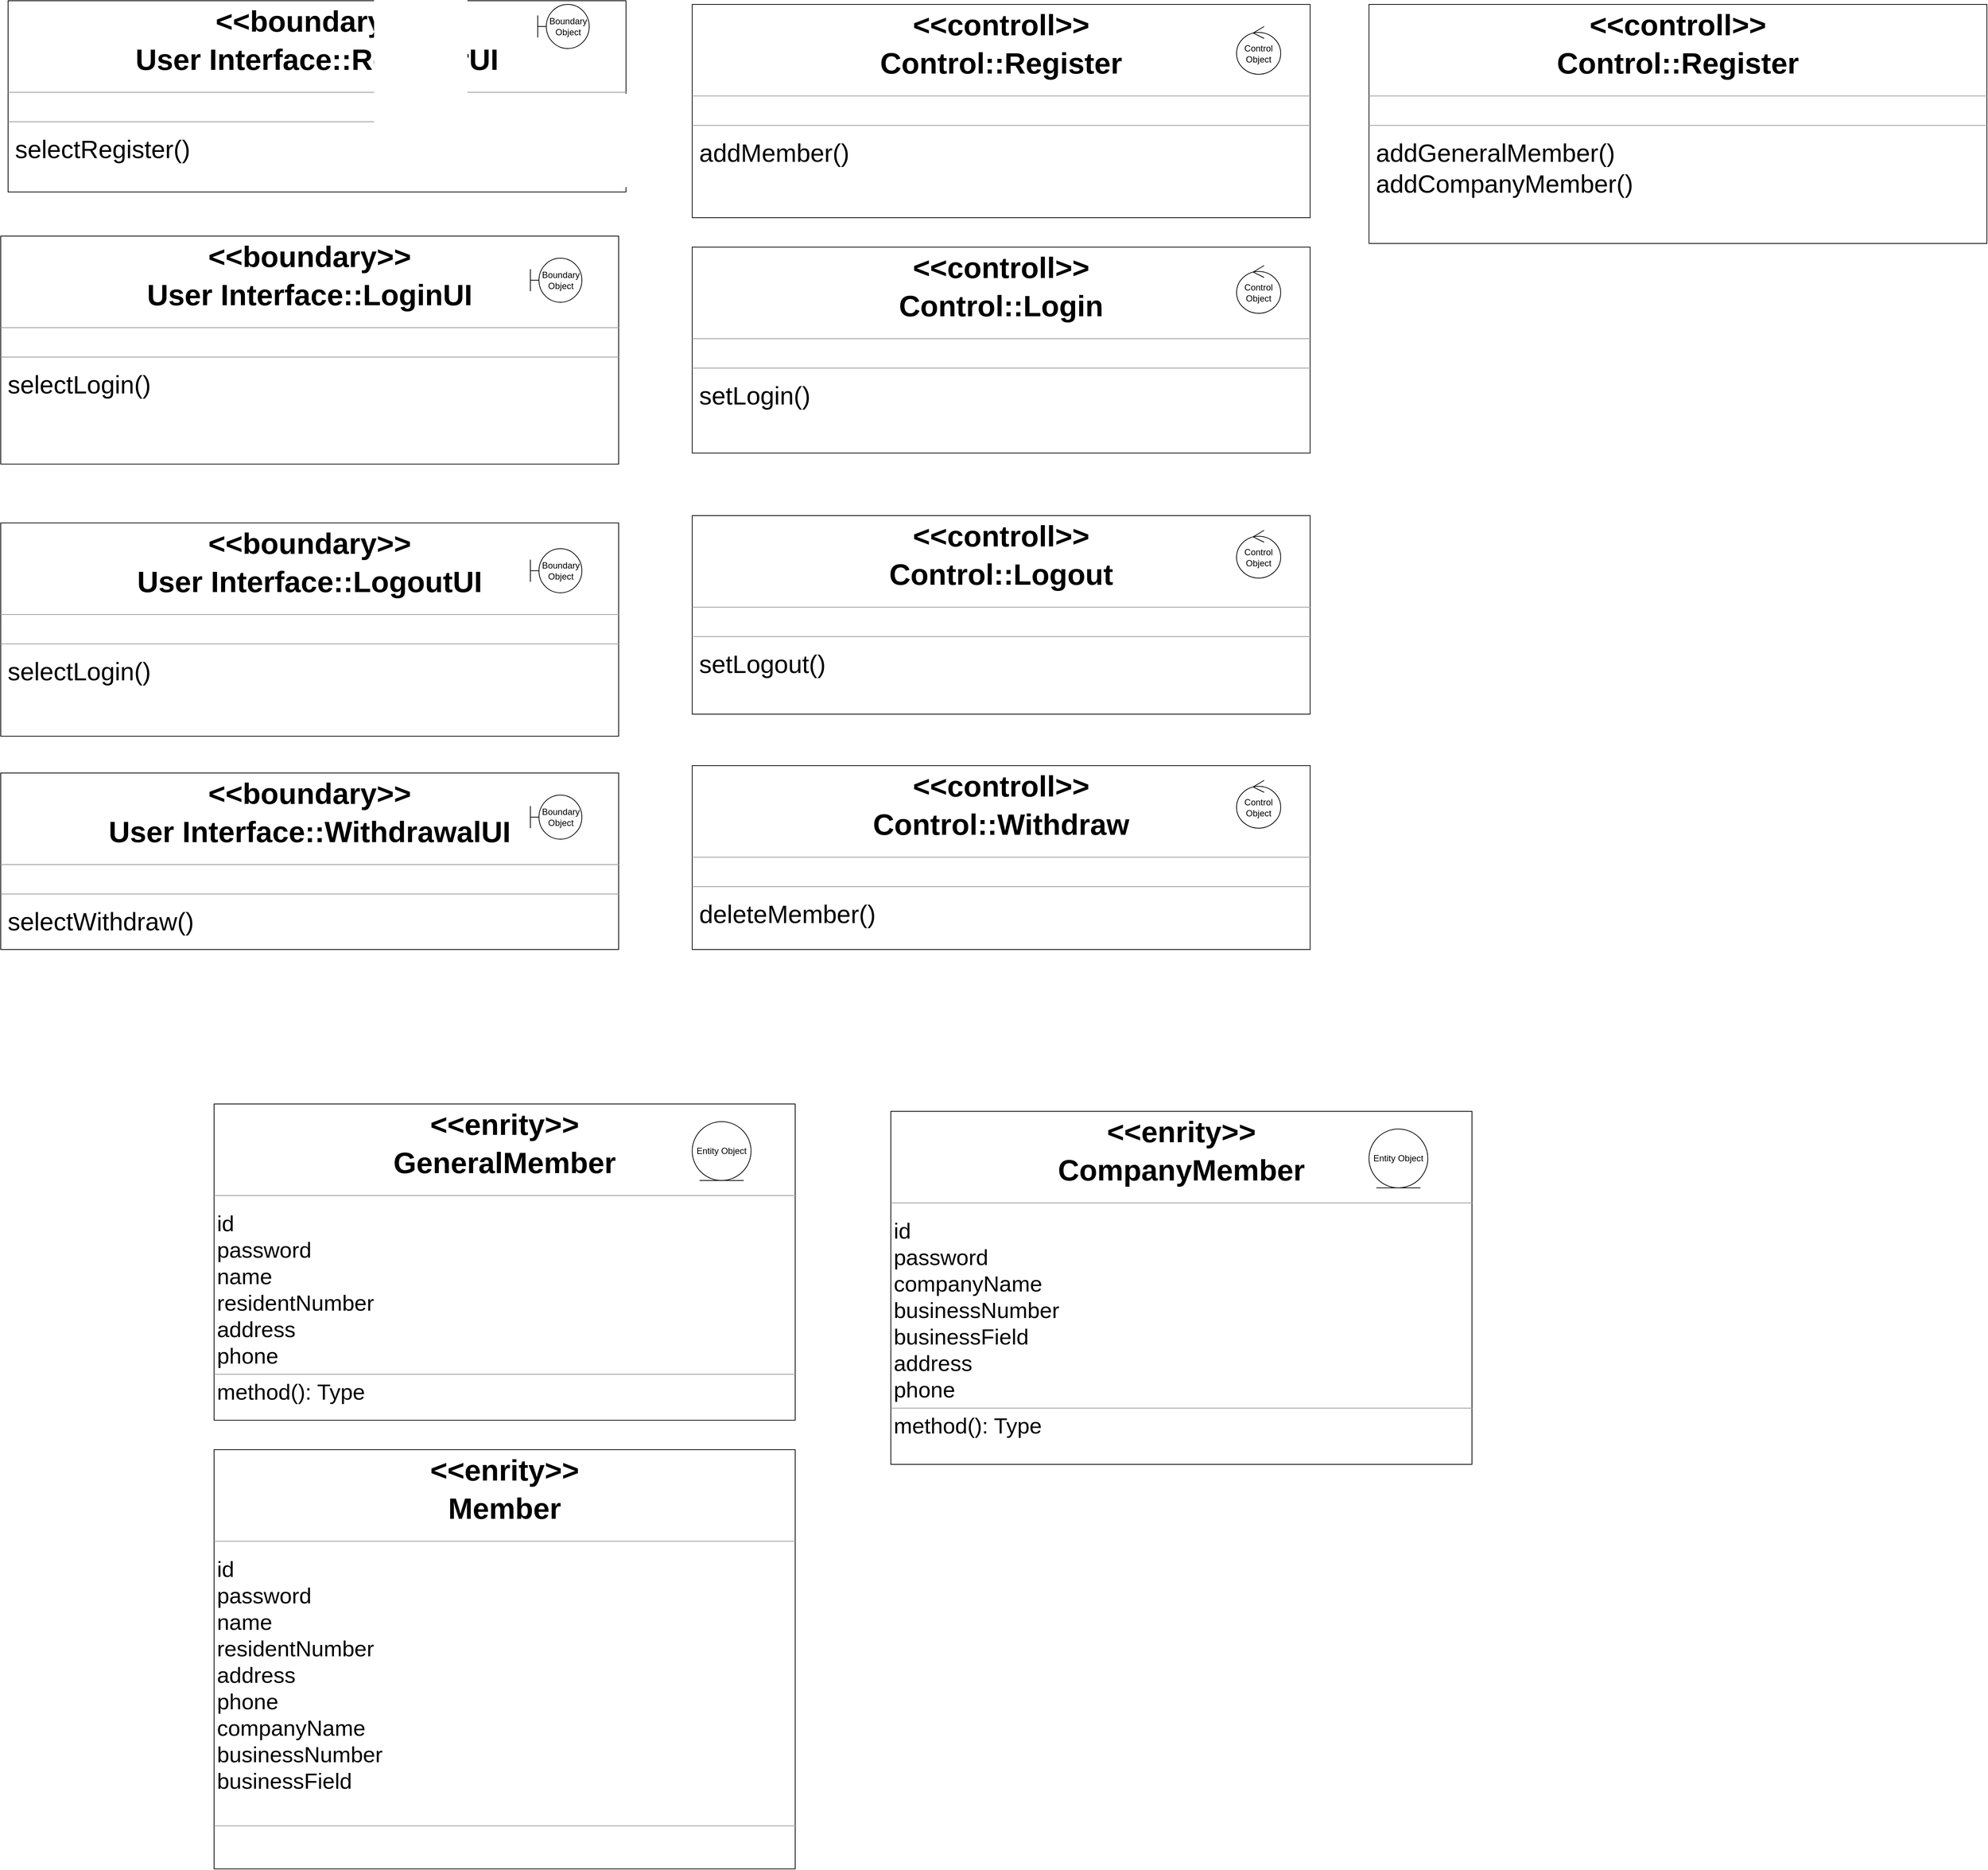 <mxfile version="21.1.2" type="device">
  <diagram id="C5RBs43oDa-KdzZeNtuy" name="Page-1">
    <mxGraphModel dx="1708" dy="3228" grid="1" gridSize="10" guides="1" tooltips="1" connect="1" arrows="1" fold="1" page="1" pageScale="1" pageWidth="827" pageHeight="1169" math="0" shadow="0">
      <root>
        <mxCell id="WIyWlLk6GJQsqaUBKTNV-0" />
        <mxCell id="WIyWlLk6GJQsqaUBKTNV-1" parent="WIyWlLk6GJQsqaUBKTNV-0" />
        <mxCell id="zLY65A-3yp_yhBFh5q0r-12" value="&lt;p style=&quot;margin: 4px 0px 0px; text-align: center; font-size: 40px;&quot;&gt;&lt;b style=&quot;&quot;&gt;&lt;font style=&quot;font-size: 40px;&quot;&gt;&amp;lt;&amp;lt;boundary&amp;gt;&amp;gt;&lt;/font&gt;&lt;/b&gt;&lt;/p&gt;&lt;p style=&quot;margin: 4px 0px 0px; text-align: center; font-size: 40px;&quot;&gt;&lt;b&gt;User Interface::RegisterUI&lt;/b&gt;&lt;/p&gt;&lt;hr style=&quot;font-size: 40px;&quot; size=&quot;1&quot;&gt;&lt;div style=&quot;height: 2px; font-size: 34px;&quot;&gt;&lt;/div&gt;&lt;hr style=&quot;font-size: 34px;&quot; size=&quot;1&quot;&gt;&lt;div style=&quot;height: 2px; font-size: 34px;&quot;&gt;&amp;nbsp;selectRegister()&lt;/div&gt;" style="verticalAlign=top;align=left;overflow=fill;fontSize=12;fontFamily=Helvetica;html=1;whiteSpace=wrap;" vertex="1" parent="WIyWlLk6GJQsqaUBKTNV-1">
          <mxGeometry x="160" y="150" width="840" height="260" as="geometry" />
        </mxCell>
        <mxCell id="zLY65A-3yp_yhBFh5q0r-13" value="Boundary Object" style="shape=umlBoundary;whiteSpace=wrap;html=1;" vertex="1" parent="WIyWlLk6GJQsqaUBKTNV-1">
          <mxGeometry x="880" y="155" width="70" height="60" as="geometry" />
        </mxCell>
        <mxCell id="zLY65A-3yp_yhBFh5q0r-14" value="&lt;p style=&quot;margin: 4px 0px 0px; text-align: center; font-size: 40px;&quot;&gt;&lt;b style=&quot;&quot;&gt;&lt;font style=&quot;font-size: 40px;&quot;&gt;&amp;lt;&amp;lt;boundary&amp;gt;&amp;gt;&lt;/font&gt;&lt;/b&gt;&lt;/p&gt;&lt;p style=&quot;margin: 4px 0px 0px; text-align: center; font-size: 40px;&quot;&gt;&lt;b style=&quot;&quot;&gt;&lt;font style=&quot;font-size: 40px;&quot;&gt;User Interface::LoginUI&lt;/font&gt;&lt;/b&gt;&lt;/p&gt;&lt;hr style=&quot;font-size: 40px;&quot; size=&quot;1&quot;&gt;&lt;div style=&quot;height: 2px; font-size: 34px;&quot;&gt;&lt;/div&gt;&lt;hr style=&quot;font-size: 34px;&quot; size=&quot;1&quot;&gt;&lt;div style=&quot;height: 2px; font-size: 34px;&quot;&gt;&amp;nbsp;selectLogin()&lt;/div&gt;" style="verticalAlign=top;align=left;overflow=fill;fontSize=12;fontFamily=Helvetica;html=1;whiteSpace=wrap;" vertex="1" parent="WIyWlLk6GJQsqaUBKTNV-1">
          <mxGeometry x="150" y="470" width="840" height="310" as="geometry" />
        </mxCell>
        <mxCell id="zLY65A-3yp_yhBFh5q0r-15" value="Boundary Object" style="shape=umlBoundary;whiteSpace=wrap;html=1;" vertex="1" parent="WIyWlLk6GJQsqaUBKTNV-1">
          <mxGeometry x="870" y="500" width="70" height="60" as="geometry" />
        </mxCell>
        <mxCell id="zLY65A-3yp_yhBFh5q0r-16" value="&lt;p style=&quot;margin: 4px 0px 0px; text-align: center; font-size: 40px;&quot;&gt;&lt;b style=&quot;&quot;&gt;&lt;font style=&quot;font-size: 40px;&quot;&gt;&amp;lt;&amp;lt;boundary&amp;gt;&amp;gt;&lt;/font&gt;&lt;/b&gt;&lt;/p&gt;&lt;p style=&quot;margin: 4px 0px 0px; text-align: center; font-size: 40px;&quot;&gt;&lt;b style=&quot;&quot;&gt;&lt;font style=&quot;font-size: 40px;&quot;&gt;User Interface::LogoutUI&lt;/font&gt;&lt;/b&gt;&lt;/p&gt;&lt;hr style=&quot;font-size: 40px;&quot; size=&quot;1&quot;&gt;&lt;div style=&quot;height: 2px; font-size: 34px;&quot;&gt;&lt;/div&gt;&lt;hr style=&quot;font-size: 34px;&quot; size=&quot;1&quot;&gt;&lt;div style=&quot;height: 2px; font-size: 34px;&quot;&gt;&amp;nbsp;selectLogin()&lt;/div&gt;" style="verticalAlign=top;align=left;overflow=fill;fontSize=12;fontFamily=Helvetica;html=1;whiteSpace=wrap;" vertex="1" parent="WIyWlLk6GJQsqaUBKTNV-1">
          <mxGeometry x="150" y="860" width="840" height="290" as="geometry" />
        </mxCell>
        <mxCell id="zLY65A-3yp_yhBFh5q0r-17" value="Boundary Object" style="shape=umlBoundary;whiteSpace=wrap;html=1;" vertex="1" parent="WIyWlLk6GJQsqaUBKTNV-1">
          <mxGeometry x="870" y="895" width="70" height="60" as="geometry" />
        </mxCell>
        <mxCell id="zLY65A-3yp_yhBFh5q0r-18" value="&lt;p style=&quot;margin: 4px 0px 0px; text-align: center; font-size: 40px;&quot;&gt;&lt;b style=&quot;&quot;&gt;&lt;font style=&quot;font-size: 40px;&quot;&gt;&amp;lt;&amp;lt;boundary&amp;gt;&amp;gt;&lt;/font&gt;&lt;/b&gt;&lt;/p&gt;&lt;p style=&quot;margin: 4px 0px 0px; text-align: center; font-size: 40px;&quot;&gt;&lt;b style=&quot;&quot;&gt;&lt;font style=&quot;font-size: 40px;&quot;&gt;User Interface::WithdrawalUI&lt;/font&gt;&lt;/b&gt;&lt;/p&gt;&lt;hr style=&quot;font-size: 40px;&quot; size=&quot;1&quot;&gt;&lt;div style=&quot;height: 2px; font-size: 34px;&quot;&gt;&lt;br&gt;&lt;/div&gt;&lt;hr style=&quot;font-size: 34px;&quot; size=&quot;1&quot;&gt;&lt;div style=&quot;height: 2px; font-size: 34px;&quot;&gt;&amp;nbsp;selectWithdraw()&lt;/div&gt;" style="verticalAlign=top;align=left;overflow=fill;fontSize=12;fontFamily=Helvetica;html=1;whiteSpace=wrap;" vertex="1" parent="WIyWlLk6GJQsqaUBKTNV-1">
          <mxGeometry x="150" y="1200" width="840" height="240" as="geometry" />
        </mxCell>
        <mxCell id="zLY65A-3yp_yhBFh5q0r-19" value="Boundary Object" style="shape=umlBoundary;whiteSpace=wrap;html=1;" vertex="1" parent="WIyWlLk6GJQsqaUBKTNV-1">
          <mxGeometry x="870" y="1230" width="70" height="60" as="geometry" />
        </mxCell>
        <mxCell id="zLY65A-3yp_yhBFh5q0r-20" value="&lt;p style=&quot;margin: 4px 0px 0px; text-align: center; font-size: 40px;&quot;&gt;&lt;b style=&quot;&quot;&gt;&lt;font style=&quot;font-size: 40px;&quot;&gt;&amp;lt;&amp;lt;controll&amp;gt;&amp;gt;&lt;/font&gt;&lt;/b&gt;&lt;/p&gt;&lt;p style=&quot;margin: 4px 0px 0px; text-align: center; font-size: 40px;&quot;&gt;&lt;b style=&quot;&quot;&gt;&lt;font style=&quot;font-size: 40px;&quot;&gt;Control::Register&lt;/font&gt;&lt;/b&gt;&lt;/p&gt;&lt;hr style=&quot;font-size: 40px;&quot; size=&quot;1&quot;&gt;&lt;div style=&quot;height: 2px; font-size: 34px;&quot;&gt;&lt;/div&gt;&lt;hr style=&quot;font-size: 34px;&quot; size=&quot;1&quot;&gt;&lt;div style=&quot;height: 2px; font-size: 34px;&quot;&gt;&amp;nbsp;addMember()&lt;/div&gt;" style="verticalAlign=top;align=left;overflow=fill;fontSize=12;fontFamily=Helvetica;html=1;whiteSpace=wrap;" vertex="1" parent="WIyWlLk6GJQsqaUBKTNV-1">
          <mxGeometry x="1090" y="155" width="840" height="290" as="geometry" />
        </mxCell>
        <mxCell id="zLY65A-3yp_yhBFh5q0r-22" value="Control Object" style="ellipse;shape=umlControl;whiteSpace=wrap;html=1;" vertex="1" parent="WIyWlLk6GJQsqaUBKTNV-1">
          <mxGeometry x="1830" y="185" width="60" height="65" as="geometry" />
        </mxCell>
        <mxCell id="zLY65A-3yp_yhBFh5q0r-23" value="&lt;p style=&quot;margin: 4px 0px 0px; text-align: center; font-size: 40px;&quot;&gt;&lt;b style=&quot;&quot;&gt;&lt;font style=&quot;font-size: 40px;&quot;&gt;&amp;lt;&amp;lt;controll&amp;gt;&amp;gt;&lt;/font&gt;&lt;/b&gt;&lt;/p&gt;&lt;p style=&quot;margin: 4px 0px 0px; text-align: center; font-size: 40px;&quot;&gt;&lt;b style=&quot;&quot;&gt;&lt;font style=&quot;font-size: 40px;&quot;&gt;Control::Login&lt;/font&gt;&lt;/b&gt;&lt;/p&gt;&lt;hr style=&quot;font-size: 40px;&quot; size=&quot;1&quot;&gt;&lt;div style=&quot;height: 2px; font-size: 34px;&quot;&gt;&lt;/div&gt;&lt;hr style=&quot;font-size: 34px;&quot; size=&quot;1&quot;&gt;&lt;div style=&quot;height: 2px; font-size: 34px;&quot;&gt;&amp;nbsp;setLogin()&lt;/div&gt;" style="verticalAlign=top;align=left;overflow=fill;fontSize=12;fontFamily=Helvetica;html=1;whiteSpace=wrap;" vertex="1" parent="WIyWlLk6GJQsqaUBKTNV-1">
          <mxGeometry x="1090" y="485" width="840" height="280" as="geometry" />
        </mxCell>
        <mxCell id="zLY65A-3yp_yhBFh5q0r-24" value="Control Object" style="ellipse;shape=umlControl;whiteSpace=wrap;html=1;" vertex="1" parent="WIyWlLk6GJQsqaUBKTNV-1">
          <mxGeometry x="1830" y="510" width="60" height="65" as="geometry" />
        </mxCell>
        <mxCell id="zLY65A-3yp_yhBFh5q0r-25" value="&lt;p style=&quot;margin: 4px 0px 0px; text-align: center; font-size: 40px;&quot;&gt;&lt;b style=&quot;&quot;&gt;&lt;font style=&quot;font-size: 40px;&quot;&gt;&amp;lt;&amp;lt;controll&amp;gt;&amp;gt;&lt;/font&gt;&lt;/b&gt;&lt;/p&gt;&lt;p style=&quot;margin: 4px 0px 0px; text-align: center; font-size: 40px;&quot;&gt;&lt;b style=&quot;&quot;&gt;&lt;font style=&quot;font-size: 40px;&quot;&gt;Control::Logout&lt;/font&gt;&lt;/b&gt;&lt;/p&gt;&lt;hr style=&quot;font-size: 40px;&quot; size=&quot;1&quot;&gt;&lt;div style=&quot;height: 2px; font-size: 34px;&quot;&gt;&lt;/div&gt;&lt;hr style=&quot;font-size: 34px;&quot; size=&quot;1&quot;&gt;&lt;div style=&quot;height: 2px; font-size: 34px;&quot;&gt;&amp;nbsp;setLogout()&lt;/div&gt;" style="verticalAlign=top;align=left;overflow=fill;fontSize=12;fontFamily=Helvetica;html=1;whiteSpace=wrap;" vertex="1" parent="WIyWlLk6GJQsqaUBKTNV-1">
          <mxGeometry x="1090" y="850" width="840" height="270" as="geometry" />
        </mxCell>
        <mxCell id="zLY65A-3yp_yhBFh5q0r-26" value="Control Object" style="ellipse;shape=umlControl;whiteSpace=wrap;html=1;" vertex="1" parent="WIyWlLk6GJQsqaUBKTNV-1">
          <mxGeometry x="1830" y="870" width="60" height="65" as="geometry" />
        </mxCell>
        <mxCell id="zLY65A-3yp_yhBFh5q0r-27" value="&lt;p style=&quot;margin: 4px 0px 0px; text-align: center; font-size: 40px;&quot;&gt;&lt;b style=&quot;&quot;&gt;&lt;font style=&quot;font-size: 40px;&quot;&gt;&amp;lt;&amp;lt;controll&amp;gt;&amp;gt;&lt;/font&gt;&lt;/b&gt;&lt;/p&gt;&lt;p style=&quot;margin: 4px 0px 0px; text-align: center; font-size: 40px;&quot;&gt;&lt;b style=&quot;&quot;&gt;&lt;font style=&quot;font-size: 40px;&quot;&gt;Control::Withdraw&lt;/font&gt;&lt;/b&gt;&lt;/p&gt;&lt;hr style=&quot;font-size: 40px;&quot; size=&quot;1&quot;&gt;&lt;div style=&quot;height: 2px; font-size: 34px;&quot;&gt;&lt;/div&gt;&lt;hr style=&quot;font-size: 34px;&quot; size=&quot;1&quot;&gt;&lt;div style=&quot;height: 2px; font-size: 34px;&quot;&gt;&amp;nbsp;deleteMember()&lt;/div&gt;" style="verticalAlign=top;align=left;overflow=fill;fontSize=12;fontFamily=Helvetica;html=1;whiteSpace=wrap;" vertex="1" parent="WIyWlLk6GJQsqaUBKTNV-1">
          <mxGeometry x="1090" y="1190" width="840" height="250" as="geometry" />
        </mxCell>
        <mxCell id="zLY65A-3yp_yhBFh5q0r-28" value="Control Object" style="ellipse;shape=umlControl;whiteSpace=wrap;html=1;" vertex="1" parent="WIyWlLk6GJQsqaUBKTNV-1">
          <mxGeometry x="1830" y="1210" width="60" height="65" as="geometry" />
        </mxCell>
        <mxCell id="zLY65A-3yp_yhBFh5q0r-34" value="&lt;p style=&quot;margin: 4px 0px 0px; text-align: center; font-size: 40px;&quot;&gt;&lt;b style=&quot;&quot;&gt;&lt;font style=&quot;font-size: 40px;&quot;&gt;&amp;lt;&amp;lt;enrity&amp;gt;&amp;gt;&lt;/font&gt;&lt;/b&gt;&lt;/p&gt;&lt;p style=&quot;margin: 4px 0px 0px; text-align: center; font-size: 40px;&quot;&gt;&lt;b style=&quot;&quot;&gt;&lt;font style=&quot;font-size: 40px;&quot;&gt;GeneralMember&lt;/font&gt;&lt;/b&gt;&lt;/p&gt;&lt;hr style=&quot;font-size: 40px;&quot; size=&quot;1&quot;&gt;&lt;p style=&quot;margin:0px;margin-left:4px;&quot;&gt;&lt;span style=&quot;font-size: 30px;&quot;&gt;id&lt;/span&gt;&lt;/p&gt;&lt;p style=&quot;margin:0px;margin-left:4px;&quot;&gt;&lt;span style=&quot;font-size: 30px;&quot;&gt;password&lt;/span&gt;&lt;/p&gt;&lt;p style=&quot;margin:0px;margin-left:4px;&quot;&gt;&lt;span style=&quot;font-size: 30px;&quot;&gt;name&lt;/span&gt;&lt;/p&gt;&lt;p style=&quot;margin:0px;margin-left:4px;&quot;&gt;&lt;span style=&quot;font-size: 30px;&quot;&gt;residentNumber&lt;/span&gt;&lt;/p&gt;&lt;p style=&quot;margin:0px;margin-left:4px;&quot;&gt;&lt;span style=&quot;font-size: 30px;&quot;&gt;address&lt;/span&gt;&lt;/p&gt;&lt;p style=&quot;margin:0px;margin-left:4px;&quot;&gt;&lt;span style=&quot;font-size: 30px;&quot;&gt;phone&lt;/span&gt;&lt;/p&gt;&lt;hr size=&quot;1&quot;&gt;&lt;p style=&quot;margin:0px;margin-left:4px;&quot;&gt;&lt;font style=&quot;font-size: 30px;&quot;&gt;method(): Type&lt;/font&gt;&lt;/p&gt;" style="verticalAlign=top;align=left;overflow=fill;fontSize=12;fontFamily=Helvetica;html=1;whiteSpace=wrap;" vertex="1" parent="WIyWlLk6GJQsqaUBKTNV-1">
          <mxGeometry x="440" y="1650" width="790" height="430" as="geometry" />
        </mxCell>
        <mxCell id="zLY65A-3yp_yhBFh5q0r-37" value="Entity Object" style="ellipse;shape=umlEntity;whiteSpace=wrap;html=1;" vertex="1" parent="WIyWlLk6GJQsqaUBKTNV-1">
          <mxGeometry x="1090" y="1674" width="80" height="80" as="geometry" />
        </mxCell>
        <mxCell id="zLY65A-3yp_yhBFh5q0r-38" value="&lt;p style=&quot;margin: 4px 0px 0px; text-align: center; font-size: 40px;&quot;&gt;&lt;b style=&quot;&quot;&gt;&lt;font style=&quot;font-size: 40px;&quot;&gt;&amp;lt;&amp;lt;enrity&amp;gt;&amp;gt;&lt;/font&gt;&lt;/b&gt;&lt;/p&gt;&lt;p style=&quot;margin: 4px 0px 0px; text-align: center; font-size: 40px;&quot;&gt;&lt;b style=&quot;&quot;&gt;&lt;font style=&quot;font-size: 40px;&quot;&gt;CompanyMember&lt;/font&gt;&lt;/b&gt;&lt;/p&gt;&lt;hr style=&quot;font-size: 40px;&quot; size=&quot;1&quot;&gt;&lt;p style=&quot;margin:0px;margin-left:4px;&quot;&gt;&lt;span style=&quot;font-size: 30px;&quot;&gt;id&lt;/span&gt;&lt;/p&gt;&lt;p style=&quot;margin:0px;margin-left:4px;&quot;&gt;&lt;span style=&quot;font-size: 30px;&quot;&gt;password&lt;/span&gt;&lt;/p&gt;&lt;p style=&quot;margin:0px;margin-left:4px;&quot;&gt;&lt;span style=&quot;font-size: 30px;&quot;&gt;companyName&lt;/span&gt;&lt;/p&gt;&lt;p style=&quot;margin:0px;margin-left:4px;&quot;&gt;&lt;span style=&quot;font-size: 30px;&quot;&gt;businessNumber&lt;/span&gt;&lt;/p&gt;&lt;p style=&quot;margin:0px;margin-left:4px;&quot;&gt;&lt;span style=&quot;font-size: 30px;&quot;&gt;businessField&lt;/span&gt;&lt;/p&gt;&lt;p style=&quot;margin:0px;margin-left:4px;&quot;&gt;&lt;span style=&quot;font-size: 30px;&quot;&gt;address&lt;/span&gt;&lt;/p&gt;&lt;p style=&quot;margin:0px;margin-left:4px;&quot;&gt;&lt;span style=&quot;font-size: 30px;&quot;&gt;phone&lt;/span&gt;&lt;/p&gt;&lt;hr size=&quot;1&quot;&gt;&lt;p style=&quot;margin:0px;margin-left:4px;&quot;&gt;&lt;font style=&quot;font-size: 30px;&quot;&gt;method(): Type&lt;/font&gt;&lt;/p&gt;" style="verticalAlign=top;align=left;overflow=fill;fontSize=12;fontFamily=Helvetica;html=1;whiteSpace=wrap;" vertex="1" parent="WIyWlLk6GJQsqaUBKTNV-1">
          <mxGeometry x="1360" y="1660" width="790" height="480" as="geometry" />
        </mxCell>
        <mxCell id="zLY65A-3yp_yhBFh5q0r-39" value="Entity Object" style="ellipse;shape=umlEntity;whiteSpace=wrap;html=1;" vertex="1" parent="WIyWlLk6GJQsqaUBKTNV-1">
          <mxGeometry x="2010" y="1684" width="80" height="80" as="geometry" />
        </mxCell>
        <mxCell id="zLY65A-3yp_yhBFh5q0r-40" value="&lt;p style=&quot;margin: 4px 0px 0px; text-align: center; font-size: 40px;&quot;&gt;&lt;b style=&quot;&quot;&gt;&lt;font style=&quot;font-size: 40px;&quot;&gt;&amp;lt;&amp;lt;enrity&amp;gt;&amp;gt;&lt;/font&gt;&lt;/b&gt;&lt;/p&gt;&lt;p style=&quot;margin: 4px 0px 0px; text-align: center; font-size: 40px;&quot;&gt;&lt;b style=&quot;&quot;&gt;&lt;font style=&quot;font-size: 40px;&quot;&gt;Member&lt;/font&gt;&lt;/b&gt;&lt;/p&gt;&lt;hr style=&quot;font-size: 40px;&quot; size=&quot;1&quot;&gt;&lt;p style=&quot;margin:0px;margin-left:4px;&quot;&gt;&lt;span style=&quot;font-size: 30px;&quot;&gt;id&lt;/span&gt;&lt;/p&gt;&lt;p style=&quot;margin:0px;margin-left:4px;&quot;&gt;&lt;span style=&quot;font-size: 30px;&quot;&gt;password&lt;/span&gt;&lt;/p&gt;&lt;p style=&quot;margin:0px;margin-left:4px;&quot;&gt;&lt;span style=&quot;font-size: 30px;&quot;&gt;name&lt;/span&gt;&lt;/p&gt;&lt;p style=&quot;margin:0px;margin-left:4px;&quot;&gt;&lt;span style=&quot;font-size: 30px;&quot;&gt;residentNumber&lt;/span&gt;&lt;/p&gt;&lt;p style=&quot;margin:0px;margin-left:4px;&quot;&gt;&lt;span style=&quot;font-size: 30px;&quot;&gt;address&lt;/span&gt;&lt;/p&gt;&lt;p style=&quot;margin:0px;margin-left:4px;&quot;&gt;&lt;span style=&quot;font-size: 30px;&quot;&gt;phone&lt;/span&gt;&lt;/p&gt;&lt;p style=&quot;margin:0px;margin-left:4px;&quot;&gt;&lt;span style=&quot;font-size: 30px;&quot;&gt;companyName&lt;/span&gt;&lt;/p&gt;&lt;p style=&quot;margin:0px;margin-left:4px;&quot;&gt;&lt;span style=&quot;font-size: 30px;&quot;&gt;businessNumber&lt;/span&gt;&lt;/p&gt;&lt;p style=&quot;margin:0px;margin-left:4px;&quot;&gt;&lt;span style=&quot;font-size: 30px;&quot;&gt;businessField&lt;/span&gt;&lt;/p&gt;&lt;p style=&quot;margin:0px;margin-left:4px;&quot;&gt;&lt;span style=&quot;font-size: 30px;&quot;&gt;&lt;br&gt;&lt;/span&gt;&lt;/p&gt;&lt;hr size=&quot;1&quot;&gt;&lt;p style=&quot;margin:0px;margin-left:4px;&quot;&gt;&lt;br&gt;&lt;/p&gt;" style="verticalAlign=top;align=left;overflow=fill;fontSize=12;fontFamily=Helvetica;html=1;whiteSpace=wrap;" vertex="1" parent="WIyWlLk6GJQsqaUBKTNV-1">
          <mxGeometry x="440" y="2120" width="790" height="570" as="geometry" />
        </mxCell>
        <mxCell id="zLY65A-3yp_yhBFh5q0r-41" value="&lt;p style=&quot;margin: 4px 0px 0px; text-align: center; font-size: 40px;&quot;&gt;&lt;b style=&quot;&quot;&gt;&lt;font style=&quot;font-size: 40px;&quot;&gt;&amp;lt;&amp;lt;controll&amp;gt;&amp;gt;&lt;/font&gt;&lt;/b&gt;&lt;/p&gt;&lt;p style=&quot;margin: 4px 0px 0px; text-align: center; font-size: 40px;&quot;&gt;&lt;b style=&quot;&quot;&gt;&lt;font style=&quot;font-size: 40px;&quot;&gt;Control::Register&lt;/font&gt;&lt;/b&gt;&lt;/p&gt;&lt;hr style=&quot;font-size: 40px;&quot; size=&quot;1&quot;&gt;&lt;div style=&quot;height: 2px; font-size: 34px;&quot;&gt;&lt;/div&gt;&lt;hr style=&quot;font-size: 34px;&quot; size=&quot;1&quot;&gt;&lt;div style=&quot;height: 2px; font-size: 34px;&quot;&gt;&amp;nbsp;addGeneralMember()&lt;/div&gt;&lt;div style=&quot;height: 2px; font-size: 34px;&quot;&gt;&lt;br&gt;&lt;/div&gt;&lt;div style=&quot;height: 2px; font-size: 34px;&quot;&gt;&lt;br&gt;&lt;/div&gt;&lt;div style=&quot;height: 2px; font-size: 34px;&quot;&gt;&lt;br&gt;&lt;/div&gt;&lt;div style=&quot;height: 2px; font-size: 34px;&quot;&gt;&lt;br&gt;&lt;/div&gt;&lt;div style=&quot;height: 2px; font-size: 34px;&quot;&gt;&lt;br&gt;&lt;/div&gt;&lt;div style=&quot;height: 2px; font-size: 34px;&quot;&gt;&lt;br&gt;&lt;/div&gt;&lt;div style=&quot;height: 2px; font-size: 34px;&quot;&gt;&lt;br&gt;&lt;/div&gt;&lt;div style=&quot;height: 2px; font-size: 34px;&quot;&gt;&lt;br&gt;&lt;/div&gt;&lt;div style=&quot;height: 2px; font-size: 34px;&quot;&gt;&lt;br&gt;&lt;/div&gt;&lt;div style=&quot;height: 2px; font-size: 34px;&quot;&gt;&lt;br&gt;&lt;/div&gt;&lt;div style=&quot;height: 2px; font-size: 34px;&quot;&gt;&lt;br&gt;&lt;/div&gt;&lt;div style=&quot;height: 2px; font-size: 34px;&quot;&gt;&lt;br&gt;&lt;/div&gt;&lt;div style=&quot;height: 2px; font-size: 34px;&quot;&gt;&lt;br&gt;&lt;/div&gt;&lt;div style=&quot;height: 2px; font-size: 34px;&quot;&gt;&lt;br&gt;&lt;/div&gt;&lt;div style=&quot;height: 2px; font-size: 34px;&quot;&gt;&lt;br&gt;&lt;/div&gt;&lt;div style=&quot;height: 2px; font-size: 34px;&quot;&gt;&lt;br&gt;&lt;/div&gt;&lt;div style=&quot;height: 2px; font-size: 34px;&quot;&gt;&lt;br&gt;&lt;/div&gt;&lt;div style=&quot;height: 2px; font-size: 34px;&quot;&gt;&lt;br&gt;&lt;/div&gt;&lt;div style=&quot;height: 2px; font-size: 34px;&quot;&gt;&lt;br&gt;&lt;/div&gt;&lt;div style=&quot;height: 2px; font-size: 34px;&quot;&gt;&lt;br&gt;&lt;/div&gt;&lt;div style=&quot;height: 2px; font-size: 34px;&quot;&gt;&amp;nbsp;addCompanyMember()&lt;br&gt;&lt;/div&gt;&lt;div style=&quot;height: 2px; font-size: 34px;&quot;&gt;&lt;br&gt;&lt;/div&gt;&lt;div style=&quot;height: 2px; font-size: 34px;&quot;&gt;&lt;br&gt;&lt;/div&gt;" style="verticalAlign=top;align=left;overflow=fill;fontSize=12;fontFamily=Helvetica;html=1;whiteSpace=wrap;" vertex="1" parent="WIyWlLk6GJQsqaUBKTNV-1">
          <mxGeometry x="2010" y="155" width="840" height="325" as="geometry" />
        </mxCell>
      </root>
    </mxGraphModel>
  </diagram>
</mxfile>

